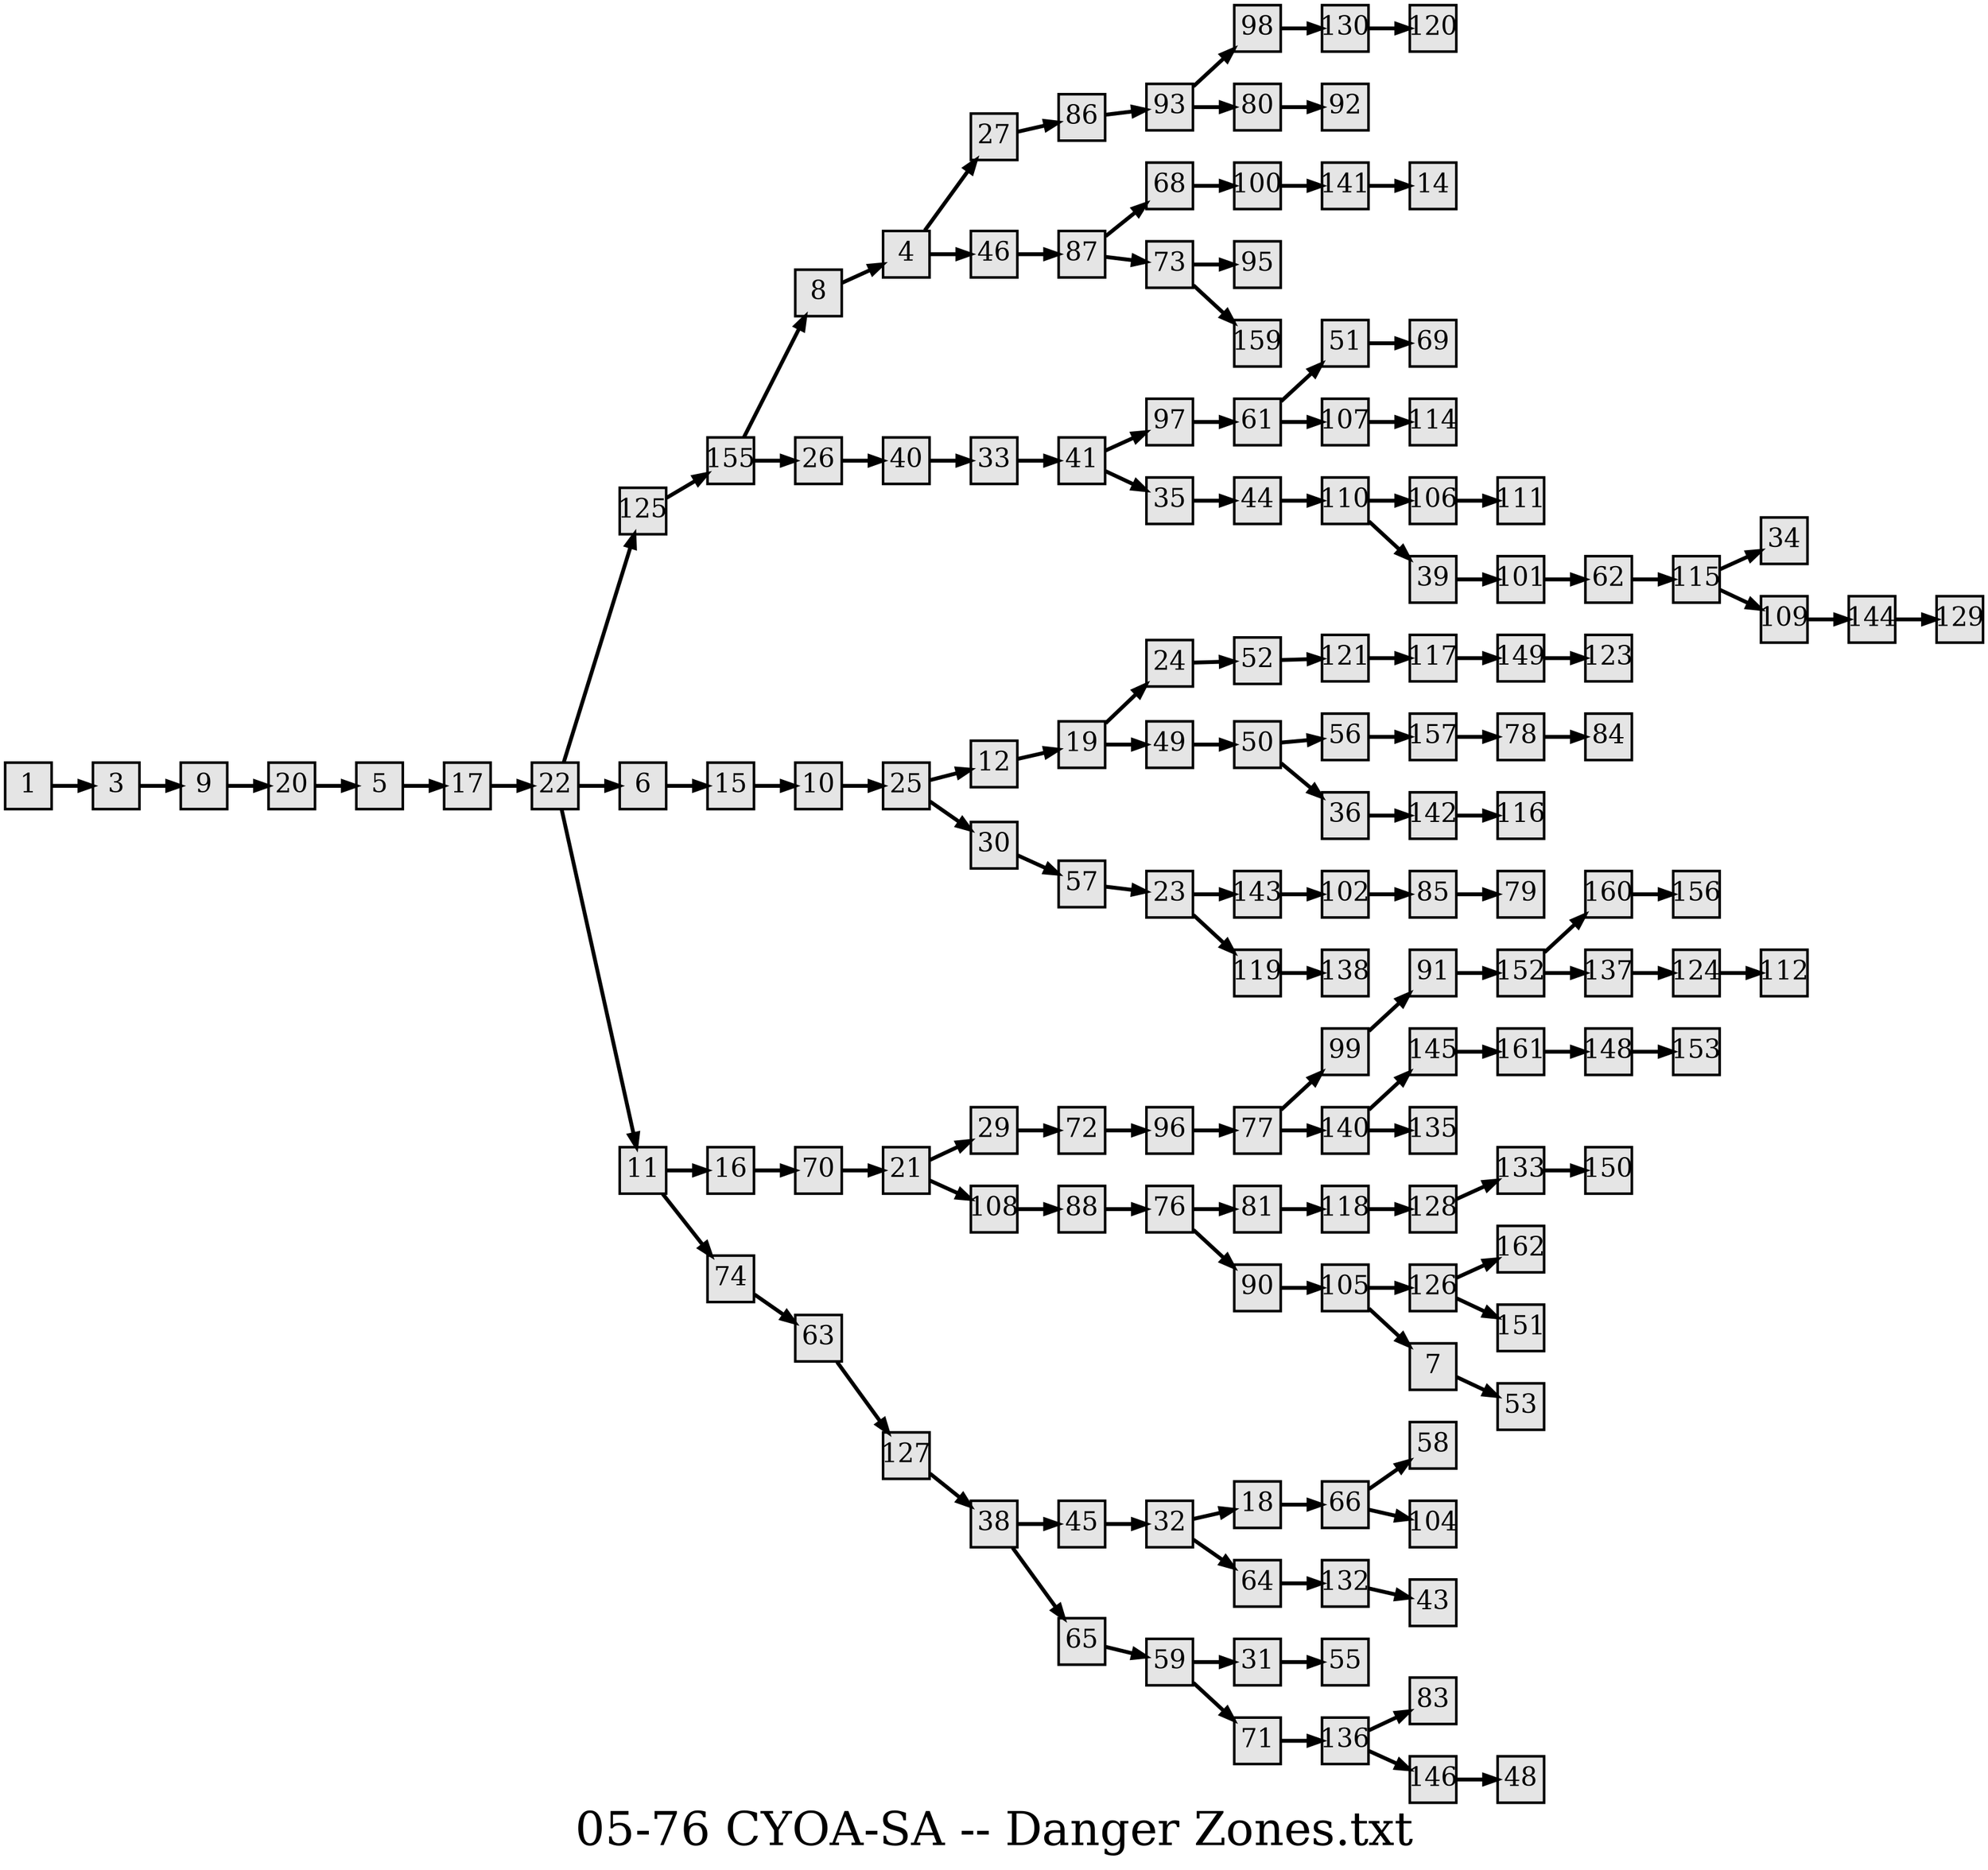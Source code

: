 digraph g{
  graph [ label="05-76 CYOA-SA -- Danger Zones.txt" rankdir=LR, ordering=out, fontsize=36, nodesep="0.35", ranksep="0.45"];
  node  [shape=rect, penwidth=2, fontsize=20, style=filled, fillcolor=grey90, margin="0,0", labelfloat=true, regular=true, fixedsize=true];
  edge  [labelfloat=true, penwidth=3, fontsize=12];

  1 -> 3;
  3 -> 9;
  4 -> 27;
  4 -> 46;
  5 -> 17;
  6 -> 15;
  7 -> 53;
  8 -> 4;
  9 -> 20;
  10 -> 25;
  11 -> 16;
  11 -> 74;
  12 -> 19;
  15 -> 10;
  16 -> 70;
  17 -> 22;
  18 -> 66;
  19 -> 24;
  19 -> 49;
  20 -> 5;
  21 -> 29;
  21 -> 108;
  22 -> 125;
  22 -> 6;
  22 -> 11;
  23 -> 143;
  23 -> 119;
  24 -> 52;
  25 -> 12;
  25 -> 30;
  26 -> 40;
  27 -> 86;
  29 -> 72;
  30 -> 57;
  31 -> 55;
  32 -> 18;
  32 -> 64;
  33 -> 41;
  35 -> 44;
  36 -> 142;
  38 -> 45;
  38 -> 65;
  39 -> 101;
  40 -> 33;
  41 -> 97;
  41 -> 35;
  44 -> 110;
  45 -> 32;
  46 -> 87;
  49 -> 50;
  50 -> 56;
  50 -> 36;
  51 -> 69;
  52 -> 121;
  56 -> 157;
  57 -> 23;
  59 -> 31;
  59 -> 71;
  61 -> 51;
  61 -> 107;
  62 -> 115;
  63 -> 127;
  64 -> 132;
  65 -> 59;
  66 -> 58;
  66 -> 104;
  68 -> 100;
  70 -> 21;
  71 -> 136;
  72 -> 96;
  73 -> 95;
  73 -> 159;
  74 -> 63;
  76 -> 81;
  76 -> 90;
  77 -> 99;
  77 -> 140;
  78 -> 84;
  80 -> 92;
  81 -> 118;
  85 -> 79;
  86 -> 93;
  87 -> 68;
  87 -> 73;
  88 -> 76;
  90 -> 105;
  91 -> 152;
  93 -> 98;
  93 -> 80;
  96 -> 77;
  97 -> 61;
  98 -> 130;
  99 -> 91;
  100 -> 141;
  101 -> 62;
  102 -> 85;
  105 -> 126;
  105 -> 7;
  106 -> 111;
  107 -> 114;
  108 -> 88;
  109 -> 144;
  110 -> 106;
  110 -> 39;
  115;
  115 -> 34;
  115 -> 109;
  117 -> 149;
  118 -> 128;
  119 -> 138;
  121 -> 117;
  124 -> 112;
  125 -> 155;
  126 -> 162;
  126 -> 151;
  127 -> 38;
  128 -> 133;
  130 -> 120;
  132 -> 43;
  133 -> 150;
  136 -> 83;
  136 -> 146;
  137 -> 124;
  140 -> 145;
  140 -> 135;
  141 -> 14;
  142 -> 116;
  143 -> 102;
  144 -> 129;
  145 -> 161;
  146 -> 48;
  148 -> 153;
  149 -> 123;
  152 -> 160;
  152 -> 137;
  155 -> 8;
  155 -> 26;
  157 -> 78;
  160 -> 156;
  161 -> 148;
}

